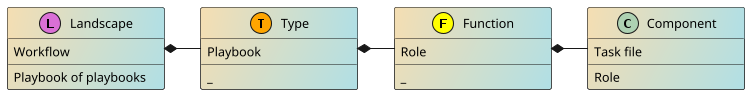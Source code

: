 @startuml
Landscape *- Type
Type *- Function
Function *- Component
class Landscape << (L,orchid) >> {
	{field} Workflow
	{method} Playbook of playbooks
}
class Type << (T,orange) >> {
	Playbook
	{method} _
}
class Function << (F,yellow) >> {
	Role
	{method} _
}
class Component {
	{field} Task file
	{method} Role
}
hide empty members
scale 750 width
skinparam classBackgroundColor Wheat/PowderBlue
skinparam minClassWidth 150
skinparam classFontSize 16
skinparam defaultFontSize 12
@enduml
